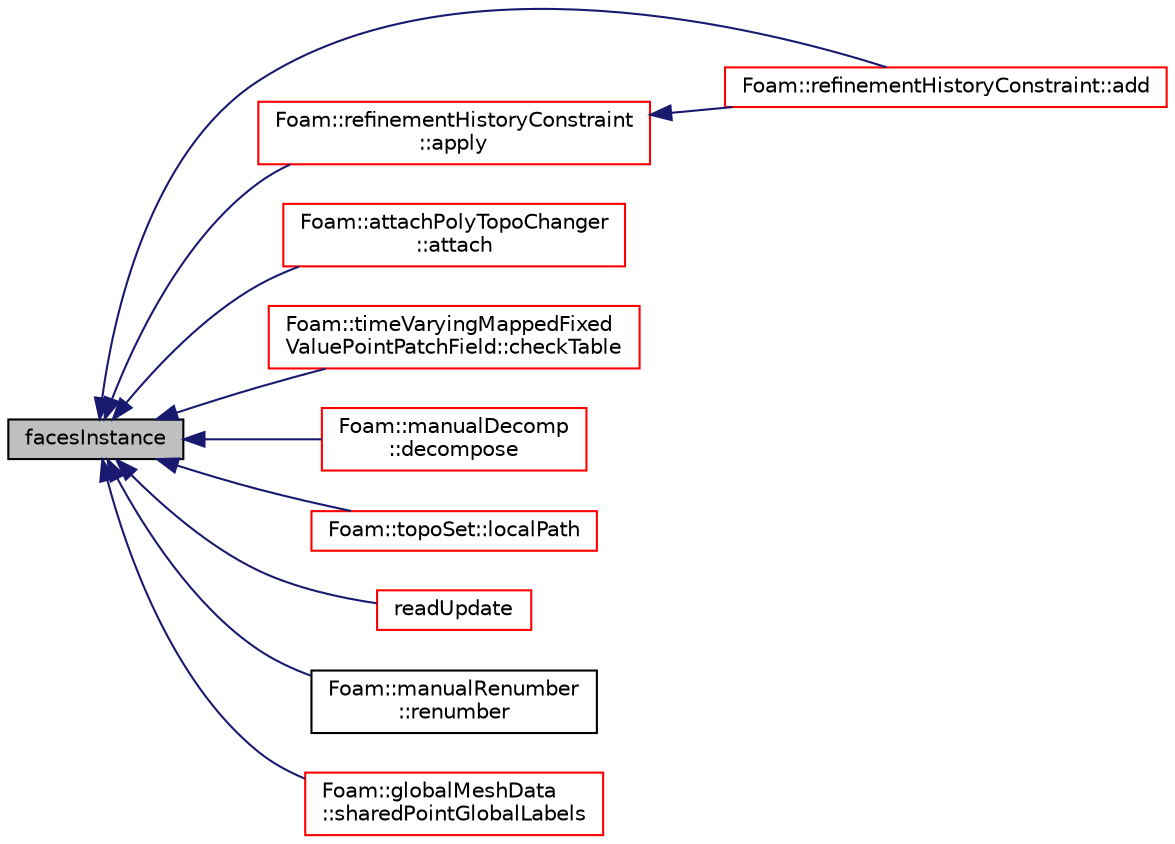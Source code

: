 digraph "facesInstance"
{
  bgcolor="transparent";
  edge [fontname="Helvetica",fontsize="10",labelfontname="Helvetica",labelfontsize="10"];
  node [fontname="Helvetica",fontsize="10",shape=record];
  rankdir="LR";
  Node3914 [label="facesInstance",height=0.2,width=0.4,color="black", fillcolor="grey75", style="filled", fontcolor="black"];
  Node3914 -> Node3915 [dir="back",color="midnightblue",fontsize="10",style="solid",fontname="Helvetica"];
  Node3915 [label="Foam::refinementHistoryConstraint::add",height=0.2,width=0.4,color="red",URL="$a29941.html#a7eb9dd70c4d20347b6ad9132139e6cd2",tooltip="Add my constraints to list of constraints. "];
  Node3914 -> Node3918 [dir="back",color="midnightblue",fontsize="10",style="solid",fontname="Helvetica"];
  Node3918 [label="Foam::refinementHistoryConstraint\l::apply",height=0.2,width=0.4,color="red",URL="$a29941.html#a37f5f686855452b8a05bb30a3eef55fc",tooltip="Apply any additional post-decomposition constraints. "];
  Node3918 -> Node3915 [dir="back",color="midnightblue",fontsize="10",style="solid",fontname="Helvetica"];
  Node3914 -> Node3919 [dir="back",color="midnightblue",fontsize="10",style="solid",fontname="Helvetica"];
  Node3919 [label="Foam::attachPolyTopoChanger\l::attach",height=0.2,width=0.4,color="red",URL="$a22365.html#a655f9a7493e609affecc9d220fb2a843",tooltip="Attach mesh. By default filter out empty patches. "];
  Node3914 -> Node3921 [dir="back",color="midnightblue",fontsize="10",style="solid",fontname="Helvetica"];
  Node3921 [label="Foam::timeVaryingMappedFixed\lValuePointPatchField::checkTable",height=0.2,width=0.4,color="red",URL="$a24541.html#a89f63f29ad3b1f1081f9bc42599fef27",tooltip="Find boundary data inbetween current time and interpolate. "];
  Node3914 -> Node3923 [dir="back",color="midnightblue",fontsize="10",style="solid",fontname="Helvetica"];
  Node3923 [label="Foam::manualDecomp\l::decompose",height=0.2,width=0.4,color="red",URL="$a29961.html#a3b76f43edbd1cb9f49f534c3c8f8bede",tooltip="Return for every coordinate the wanted processor number. Use the. "];
  Node3914 -> Node3926 [dir="back",color="midnightblue",fontsize="10",style="solid",fontname="Helvetica"];
  Node3926 [label="Foam::topoSet::localPath",height=0.2,width=0.4,color="red",URL="$a26597.html#a43f6b87ebf543e86f5da699dba0152a6",tooltip="Name of file set will use. "];
  Node3914 -> Node3929 [dir="back",color="midnightblue",fontsize="10",style="solid",fontname="Helvetica"];
  Node3929 [label="readUpdate",height=0.2,width=0.4,color="red",URL="$a28565.html#a9d298b9dbcdbe96c85e7ea556233a8c2",tooltip="Update the mesh based on the mesh files saved in. "];
  Node3914 -> Node3932 [dir="back",color="midnightblue",fontsize="10",style="solid",fontname="Helvetica"];
  Node3932 [label="Foam::manualRenumber\l::renumber",height=0.2,width=0.4,color="black",URL="$a30289.html#a43e03f902cbbeb39d4552a7e1cee9e73",tooltip="Return the order in which cells need to be visited, i.e. "];
  Node3914 -> Node3933 [dir="back",color="midnightblue",fontsize="10",style="solid",fontname="Helvetica"];
  Node3933 [label="Foam::globalMeshData\l::sharedPointGlobalLabels",height=0.2,width=0.4,color="red",URL="$a28485.html#aa534ca431115ff0cfdd8bda57ccd0d52",tooltip="Return shared point global labels. Tries to read. "];
}
